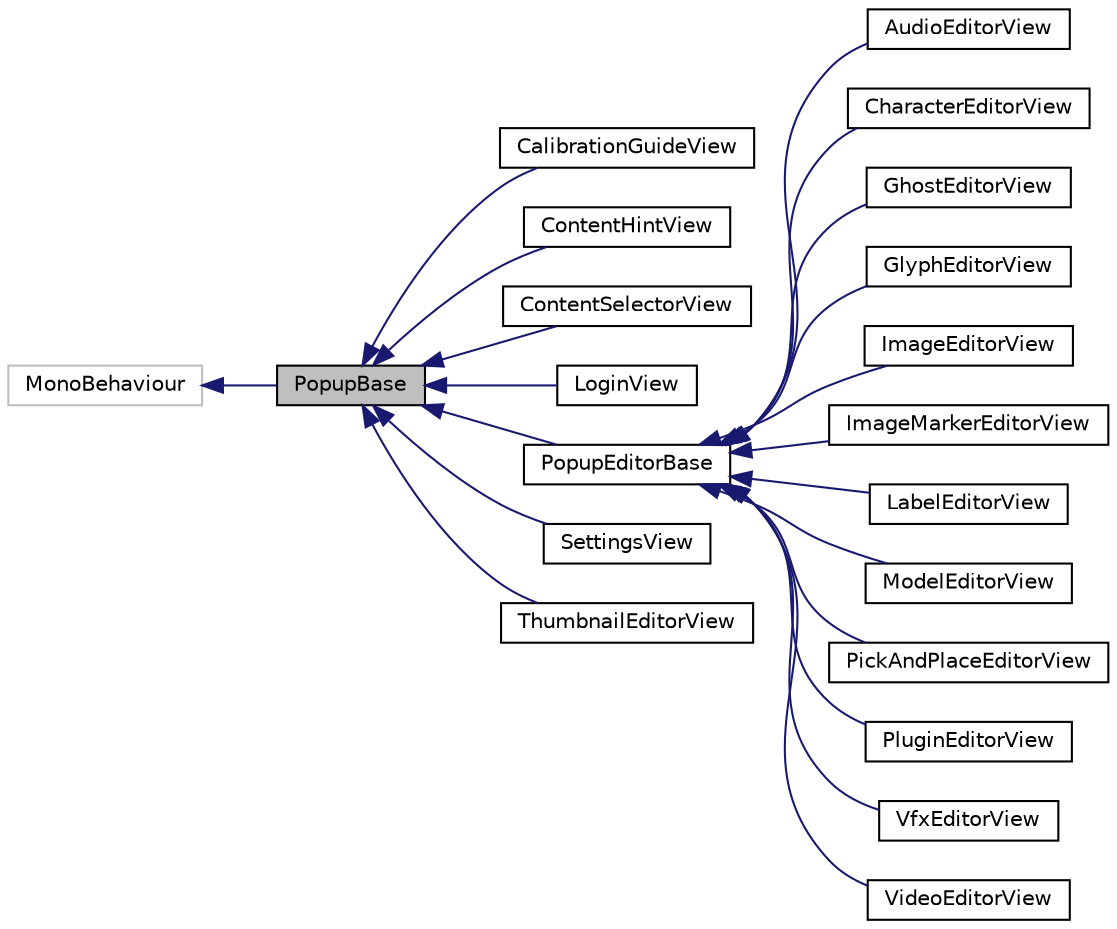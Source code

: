 digraph "PopupBase"
{
 // INTERACTIVE_SVG=YES
 // LATEX_PDF_SIZE
  edge [fontname="Helvetica",fontsize="10",labelfontname="Helvetica",labelfontsize="10"];
  node [fontname="Helvetica",fontsize="10",shape=record];
  rankdir="LR";
  Node1 [label="PopupBase",height=0.2,width=0.4,color="black", fillcolor="grey75", style="filled", fontcolor="black",tooltip=" "];
  Node2 -> Node1 [dir="back",color="midnightblue",fontsize="10",style="solid",fontname="Helvetica"];
  Node2 [label="MonoBehaviour",height=0.2,width=0.4,color="grey75", fillcolor="white", style="filled",tooltip=" "];
  Node1 -> Node3 [dir="back",color="midnightblue",fontsize="10",style="solid",fontname="Helvetica"];
  Node3 [label="CalibrationGuideView",height=0.2,width=0.4,color="black", fillcolor="white", style="filled",URL="$class_calibration_guide_view.html",tooltip=" "];
  Node1 -> Node4 [dir="back",color="midnightblue",fontsize="10",style="solid",fontname="Helvetica"];
  Node4 [label="ContentHintView",height=0.2,width=0.4,color="black", fillcolor="white", style="filled",URL="$class_content_hint_view.html",tooltip=" "];
  Node1 -> Node5 [dir="back",color="midnightblue",fontsize="10",style="solid",fontname="Helvetica"];
  Node5 [label="ContentSelectorView",height=0.2,width=0.4,color="black", fillcolor="white", style="filled",URL="$class_content_selector_view.html",tooltip=" "];
  Node1 -> Node6 [dir="back",color="midnightblue",fontsize="10",style="solid",fontname="Helvetica"];
  Node6 [label="LoginView",height=0.2,width=0.4,color="black", fillcolor="white", style="filled",URL="$class_login_view.html",tooltip=" "];
  Node1 -> Node7 [dir="back",color="midnightblue",fontsize="10",style="solid",fontname="Helvetica"];
  Node7 [label="PopupEditorBase",height=0.2,width=0.4,color="black", fillcolor="white", style="filled",URL="$class_popup_editor_base.html",tooltip=" "];
  Node7 -> Node8 [dir="back",color="midnightblue",fontsize="10",style="solid",fontname="Helvetica"];
  Node8 [label="AudioEditorView",height=0.2,width=0.4,color="black", fillcolor="white", style="filled",URL="$class_audio_editor_view.html",tooltip=" "];
  Node7 -> Node9 [dir="back",color="midnightblue",fontsize="10",style="solid",fontname="Helvetica"];
  Node9 [label="CharacterEditorView",height=0.2,width=0.4,color="black", fillcolor="white", style="filled",URL="$class_character_editor_view.html",tooltip=" "];
  Node7 -> Node10 [dir="back",color="midnightblue",fontsize="10",style="solid",fontname="Helvetica"];
  Node10 [label="GhostEditorView",height=0.2,width=0.4,color="black", fillcolor="white", style="filled",URL="$class_ghost_editor_view.html",tooltip=" "];
  Node7 -> Node11 [dir="back",color="midnightblue",fontsize="10",style="solid",fontname="Helvetica"];
  Node11 [label="GlyphEditorView",height=0.2,width=0.4,color="black", fillcolor="white", style="filled",URL="$class_glyph_editor_view.html",tooltip=" "];
  Node7 -> Node12 [dir="back",color="midnightblue",fontsize="10",style="solid",fontname="Helvetica"];
  Node12 [label="ImageEditorView",height=0.2,width=0.4,color="black", fillcolor="white", style="filled",URL="$class_image_editor_view.html",tooltip=" "];
  Node7 -> Node13 [dir="back",color="midnightblue",fontsize="10",style="solid",fontname="Helvetica"];
  Node13 [label="ImageMarkerEditorView",height=0.2,width=0.4,color="black", fillcolor="white", style="filled",URL="$class_image_marker_editor_view.html",tooltip=" "];
  Node7 -> Node14 [dir="back",color="midnightblue",fontsize="10",style="solid",fontname="Helvetica"];
  Node14 [label="LabelEditorView",height=0.2,width=0.4,color="black", fillcolor="white", style="filled",URL="$class_label_editor_view.html",tooltip=" "];
  Node7 -> Node15 [dir="back",color="midnightblue",fontsize="10",style="solid",fontname="Helvetica"];
  Node15 [label="ModelEditorView",height=0.2,width=0.4,color="black", fillcolor="white", style="filled",URL="$class_model_editor_view.html",tooltip=" "];
  Node7 -> Node16 [dir="back",color="midnightblue",fontsize="10",style="solid",fontname="Helvetica"];
  Node16 [label="PickAndPlaceEditorView",height=0.2,width=0.4,color="black", fillcolor="white", style="filled",URL="$class_pick_and_place_editor_view.html",tooltip=" "];
  Node7 -> Node17 [dir="back",color="midnightblue",fontsize="10",style="solid",fontname="Helvetica"];
  Node17 [label="PluginEditorView",height=0.2,width=0.4,color="black", fillcolor="white", style="filled",URL="$class_plugin_editor_view.html",tooltip=" "];
  Node7 -> Node18 [dir="back",color="midnightblue",fontsize="10",style="solid",fontname="Helvetica"];
  Node18 [label="VfxEditorView",height=0.2,width=0.4,color="black", fillcolor="white", style="filled",URL="$class_vfx_editor_view.html",tooltip=" "];
  Node7 -> Node19 [dir="back",color="midnightblue",fontsize="10",style="solid",fontname="Helvetica"];
  Node19 [label="VideoEditorView",height=0.2,width=0.4,color="black", fillcolor="white", style="filled",URL="$class_video_editor_view.html",tooltip=" "];
  Node1 -> Node20 [dir="back",color="midnightblue",fontsize="10",style="solid",fontname="Helvetica"];
  Node20 [label="SettingsView",height=0.2,width=0.4,color="black", fillcolor="white", style="filled",URL="$class_settings_view.html",tooltip=" "];
  Node1 -> Node21 [dir="back",color="midnightblue",fontsize="10",style="solid",fontname="Helvetica"];
  Node21 [label="ThumbnailEditorView",height=0.2,width=0.4,color="black", fillcolor="white", style="filled",URL="$class_thumbnail_editor_view.html",tooltip=" "];
}
